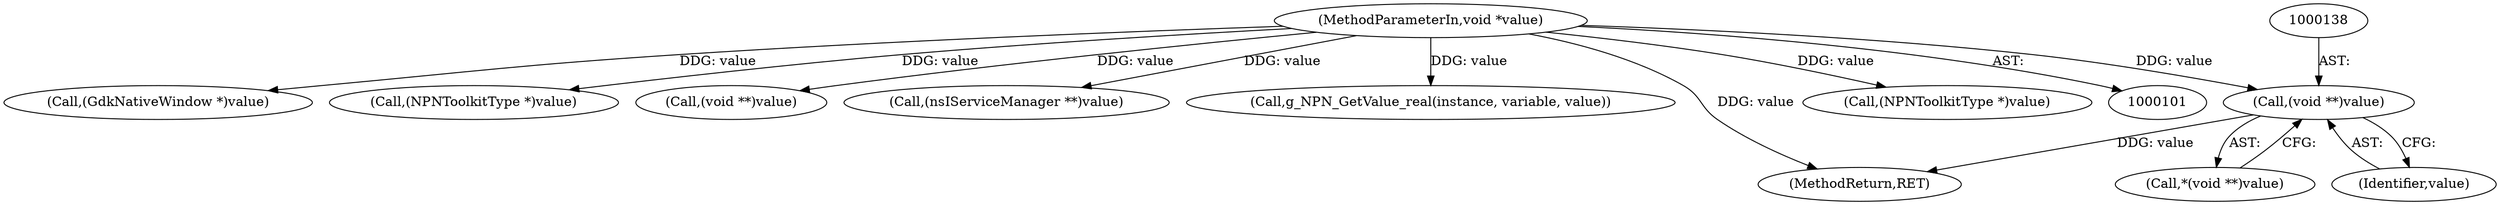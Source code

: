 digraph "0_nspluginwrapper_7e4ab8e1189846041f955e6c83f72bc1624e7a98_1@pointer" {
"1000137" [label="(Call,(void **)value)"];
"1000104" [label="(MethodParameterIn,void *value)"];
"1000104" [label="(MethodParameterIn,void *value)"];
"1000248" [label="(Call,(GdkNativeWindow *)value)"];
"1000137" [label="(Call,(void **)value)"];
"1000281" [label="(Call,(NPNToolkitType *)value)"];
"1000139" [label="(Identifier,value)"];
"1000145" [label="(Call,(void **)value)"];
"1000136" [label="(Call,*(void **)value)"];
"1000178" [label="(Call,(nsIServiceManager **)value)"];
"1000263" [label="(Call,g_NPN_GetValue_real(instance, variable, value))"];
"1000298" [label="(MethodReturn,RET)"];
"1000154" [label="(Call,(NPNToolkitType *)value)"];
"1000137" -> "1000136"  [label="AST: "];
"1000137" -> "1000139"  [label="CFG: "];
"1000138" -> "1000137"  [label="AST: "];
"1000139" -> "1000137"  [label="AST: "];
"1000136" -> "1000137"  [label="CFG: "];
"1000137" -> "1000298"  [label="DDG: value"];
"1000104" -> "1000137"  [label="DDG: value"];
"1000104" -> "1000101"  [label="AST: "];
"1000104" -> "1000298"  [label="DDG: value"];
"1000104" -> "1000145"  [label="DDG: value"];
"1000104" -> "1000154"  [label="DDG: value"];
"1000104" -> "1000178"  [label="DDG: value"];
"1000104" -> "1000248"  [label="DDG: value"];
"1000104" -> "1000263"  [label="DDG: value"];
"1000104" -> "1000281"  [label="DDG: value"];
}
